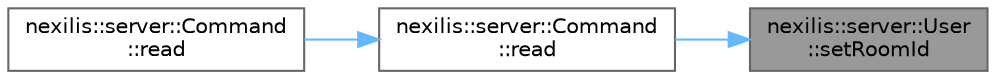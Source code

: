 digraph "nexilis::server::User::setRoomId"
{
 // LATEX_PDF_SIZE
  bgcolor="transparent";
  edge [fontname=Helvetica,fontsize=10,labelfontname=Helvetica,labelfontsize=10];
  node [fontname=Helvetica,fontsize=10,shape=box,height=0.2,width=0.4];
  rankdir="RL";
  Node1 [id="Node000001",label="nexilis::server::User\l::setRoomId",height=0.2,width=0.4,color="gray40", fillcolor="grey60", style="filled", fontcolor="black",tooltip=" "];
  Node1 -> Node2 [id="edge1_Node000001_Node000002",dir="back",color="steelblue1",style="solid",tooltip=" "];
  Node2 [id="Node000002",label="nexilis::server::Command\l::read",height=0.2,width=0.4,color="grey40", fillcolor="white", style="filled",URL="$da/d15/classnexilis_1_1server_1_1Command.html#a166c415a05e286bfee6f574dc0a22882",tooltip=" "];
  Node2 -> Node3 [id="edge2_Node000002_Node000003",dir="back",color="steelblue1",style="solid",tooltip=" "];
  Node3 [id="Node000003",label="nexilis::server::Command\l::read",height=0.2,width=0.4,color="grey40", fillcolor="white", style="filled",URL="$da/d15/classnexilis_1_1server_1_1Command.html#a9d63a1a946b0711d561e239da1857a0c",tooltip=" "];
}
